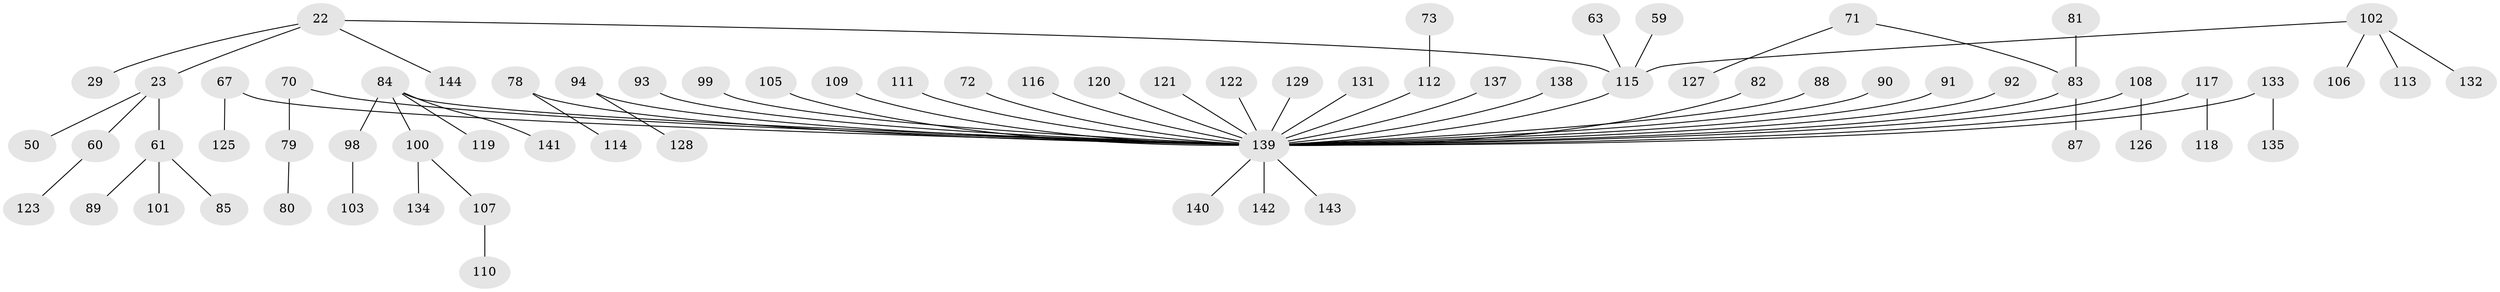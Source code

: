 // original degree distribution, {4: 0.10416666666666667, 8: 0.006944444444444444, 2: 0.2638888888888889, 5: 0.027777777777777776, 3: 0.10416666666666667, 1: 0.4861111111111111, 7: 0.006944444444444444}
// Generated by graph-tools (version 1.1) at 2025/53/03/09/25 04:53:18]
// undirected, 72 vertices, 71 edges
graph export_dot {
graph [start="1"]
  node [color=gray90,style=filled];
  22;
  23;
  29;
  50;
  59;
  60;
  61;
  63;
  67;
  70;
  71;
  72;
  73;
  78;
  79;
  80;
  81;
  82;
  83 [super="+17+39"];
  84 [super="+16+46"];
  85;
  87;
  88;
  89;
  90;
  91;
  92;
  93;
  94;
  98;
  99;
  100 [super="+77"];
  101;
  102;
  103;
  105;
  106;
  107;
  108;
  109;
  110;
  111;
  112 [super="+57"];
  113;
  114;
  115 [super="+58+36"];
  116;
  117;
  118;
  119;
  120;
  121;
  122;
  123;
  125;
  126;
  127;
  128;
  129;
  131;
  132;
  133 [super="+124"];
  134;
  135;
  137;
  138;
  139 [super="+51+40+41+52+130+136+45+48+65+49+104"];
  140;
  141;
  142;
  143;
  144;
  22 -- 23;
  22 -- 29;
  22 -- 144;
  22 -- 115;
  23 -- 50;
  23 -- 60;
  23 -- 61;
  59 -- 115;
  60 -- 123;
  61 -- 85;
  61 -- 89;
  61 -- 101;
  63 -- 115;
  67 -- 125;
  67 -- 139;
  70 -- 79;
  70 -- 139;
  71 -- 127;
  71 -- 83;
  72 -- 139;
  73 -- 112;
  78 -- 114;
  78 -- 139;
  79 -- 80;
  81 -- 83;
  82 -- 139;
  83 -- 87;
  83 -- 139;
  84 -- 98;
  84 -- 119;
  84 -- 100;
  84 -- 141;
  84 -- 139;
  88 -- 139;
  90 -- 139;
  91 -- 139;
  92 -- 139;
  93 -- 139;
  94 -- 128;
  94 -- 139;
  98 -- 103;
  99 -- 139;
  100 -- 107;
  100 -- 134;
  102 -- 106;
  102 -- 113;
  102 -- 132;
  102 -- 115;
  105 -- 139;
  107 -- 110;
  108 -- 126;
  108 -- 139;
  109 -- 139;
  111 -- 139;
  112 -- 139;
  115 -- 139;
  116 -- 139;
  117 -- 118;
  117 -- 139;
  120 -- 139;
  121 -- 139;
  122 -- 139;
  129 -- 139;
  131 -- 139;
  133 -- 139;
  133 -- 135;
  137 -- 139;
  138 -- 139;
  139 -- 140;
  139 -- 142;
  139 -- 143;
}
